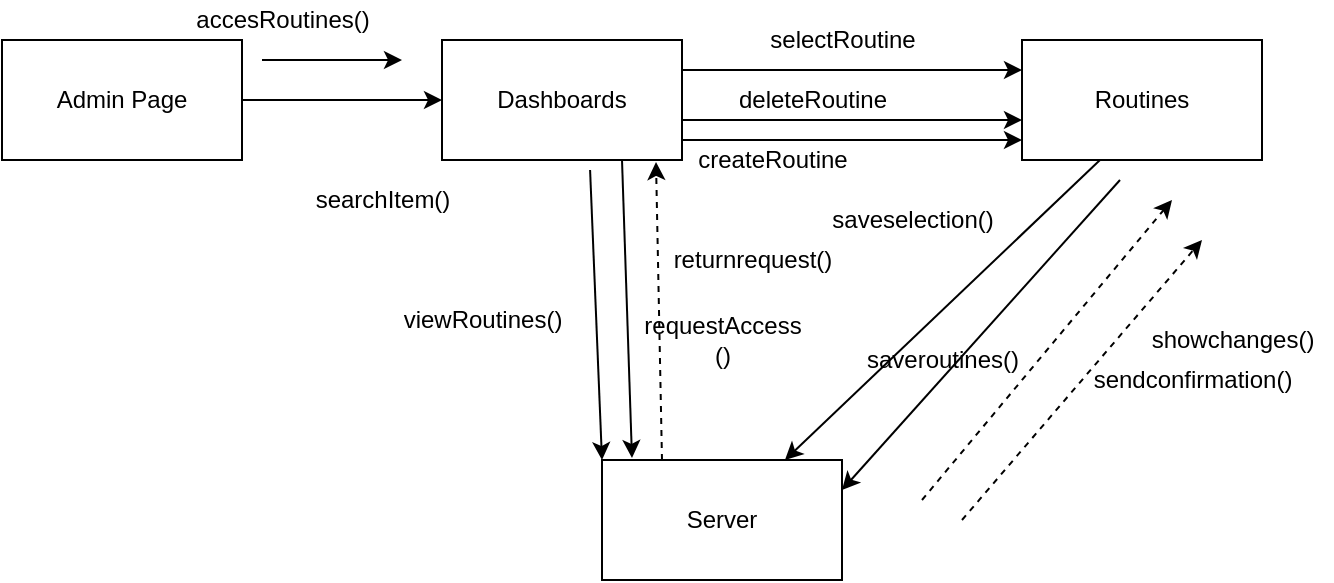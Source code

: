 <mxfile version="14.7.10" type="device"><diagram id="eX7gfXJeRMiKLv2eG85q" name="Page-1"><mxGraphModel dx="1718" dy="393" grid="1" gridSize="10" guides="1" tooltips="1" connect="1" arrows="1" fold="1" page="1" pageScale="1" pageWidth="850" pageHeight="1100" math="0" shadow="0"><root><mxCell id="0"/><mxCell id="1" parent="0"/><mxCell id="UauT5qXptJlOEtOCWqrn-1" value="Dashboards" style="rounded=0;whiteSpace=wrap;html=1;" vertex="1" parent="1"><mxGeometry x="-120" y="130" width="120" height="60" as="geometry"/></mxCell><mxCell id="UauT5qXptJlOEtOCWqrn-2" value="Routines" style="rounded=0;whiteSpace=wrap;html=1;" vertex="1" parent="1"><mxGeometry x="170" y="130" width="120" height="60" as="geometry"/></mxCell><mxCell id="UauT5qXptJlOEtOCWqrn-3" value="Server" style="rounded=0;whiteSpace=wrap;html=1;" vertex="1" parent="1"><mxGeometry x="-40" y="340" width="120" height="60" as="geometry"/></mxCell><mxCell id="UauT5qXptJlOEtOCWqrn-4" value="" style="endArrow=classic;html=1;exitX=0.75;exitY=1;exitDx=0;exitDy=0;entryX=0.125;entryY=-0.017;entryDx=0;entryDy=0;entryPerimeter=0;" edge="1" parent="1" source="UauT5qXptJlOEtOCWqrn-1" target="UauT5qXptJlOEtOCWqrn-3"><mxGeometry width="50" height="50" relative="1" as="geometry"><mxPoint x="190" y="220" as="sourcePoint"/><mxPoint x="240" y="170" as="targetPoint"/></mxGeometry></mxCell><mxCell id="UauT5qXptJlOEtOCWqrn-5" value="" style="endArrow=classic;html=1;exitX=0.325;exitY=1;exitDx=0;exitDy=0;exitPerimeter=0;" edge="1" parent="1" source="UauT5qXptJlOEtOCWqrn-2" target="UauT5qXptJlOEtOCWqrn-3"><mxGeometry width="50" height="50" relative="1" as="geometry"><mxPoint x="190" y="220" as="sourcePoint"/><mxPoint x="240" y="170" as="targetPoint"/></mxGeometry></mxCell><mxCell id="UauT5qXptJlOEtOCWqrn-6" value="" style="endArrow=classic;html=1;entryX=1;entryY=1;entryDx=0;entryDy=0;" edge="1" parent="1"><mxGeometry width="50" height="50" relative="1" as="geometry"><mxPoint x="-210" y="140" as="sourcePoint"/><mxPoint x="-140" y="140" as="targetPoint"/></mxGeometry></mxCell><mxCell id="UauT5qXptJlOEtOCWqrn-7" value="" style="endArrow=classic;html=1;exitX=1;exitY=0.25;exitDx=0;exitDy=0;entryX=0;entryY=0.25;entryDx=0;entryDy=0;" edge="1" parent="1" source="UauT5qXptJlOEtOCWqrn-1" target="UauT5qXptJlOEtOCWqrn-2"><mxGeometry width="50" height="50" relative="1" as="geometry"><mxPoint x="150" y="220" as="sourcePoint"/><mxPoint x="90" y="260" as="targetPoint"/></mxGeometry></mxCell><mxCell id="UauT5qXptJlOEtOCWqrn-8" value="" style="endArrow=classic;html=1;entryX=0;entryY=0.5;entryDx=0;entryDy=0;" edge="1" parent="1" target="UauT5qXptJlOEtOCWqrn-1"><mxGeometry width="50" height="50" relative="1" as="geometry"><mxPoint x="-220" y="160" as="sourcePoint"/><mxPoint x="180" y="250" as="targetPoint"/></mxGeometry></mxCell><mxCell id="UauT5qXptJlOEtOCWqrn-9" value="Admin Page" style="rounded=0;whiteSpace=wrap;html=1;" vertex="1" parent="1"><mxGeometry x="-340" y="130" width="120" height="60" as="geometry"/></mxCell><mxCell id="UauT5qXptJlOEtOCWqrn-10" value="" style="html=1;labelBackgroundColor=#ffffff;startArrow=none;startFill=0;startSize=6;endArrow=classic;endFill=1;endSize=6;jettySize=auto;orthogonalLoop=1;strokeWidth=1;dashed=1;fontSize=14;" edge="1" parent="1"><mxGeometry width="60" height="60" relative="1" as="geometry"><mxPoint x="140" y="370" as="sourcePoint"/><mxPoint x="260" y="230" as="targetPoint"/><Array as="points"/></mxGeometry></mxCell><mxCell id="UauT5qXptJlOEtOCWqrn-11" value="" style="html=1;labelBackgroundColor=#ffffff;startArrow=none;startFill=0;startSize=6;endArrow=classic;endFill=1;endSize=6;jettySize=auto;orthogonalLoop=1;strokeWidth=1;dashed=1;fontSize=14;" edge="1" parent="1"><mxGeometry width="60" height="60" relative="1" as="geometry"><mxPoint x="120" y="360" as="sourcePoint"/><mxPoint x="245" y="210" as="targetPoint"/><Array as="points"/></mxGeometry></mxCell><mxCell id="UauT5qXptJlOEtOCWqrn-12" value="accesRoutines()" style="text;html=1;align=center;verticalAlign=middle;resizable=0;points=[];autosize=1;strokeColor=none;" vertex="1" parent="1"><mxGeometry x="-250" y="110" width="100" height="20" as="geometry"/></mxCell><mxCell id="UauT5qXptJlOEtOCWqrn-13" value="" style="html=1;labelBackgroundColor=#ffffff;startArrow=none;startFill=0;startSize=6;endArrow=classic;endFill=1;endSize=6;jettySize=auto;orthogonalLoop=1;strokeWidth=1;dashed=1;fontSize=14;exitX=0.25;exitY=0;exitDx=0;exitDy=0;" edge="1" parent="1" source="UauT5qXptJlOEtOCWqrn-3"><mxGeometry width="60" height="60" relative="1" as="geometry"><mxPoint x="55" y="240" as="sourcePoint"/><mxPoint x="-13" y="191" as="targetPoint"/><Array as="points"/></mxGeometry></mxCell><mxCell id="UauT5qXptJlOEtOCWqrn-14" value="returnrequest()" style="text;html=1;align=center;verticalAlign=middle;resizable=0;points=[];autosize=1;strokeColor=none;" vertex="1" parent="1"><mxGeometry x="-10" y="230" width="90" height="20" as="geometry"/></mxCell><mxCell id="UauT5qXptJlOEtOCWqrn-15" value="requestAccess&lt;br&gt;()" style="text;html=1;align=center;verticalAlign=middle;resizable=0;points=[];autosize=1;strokeColor=none;" vertex="1" parent="1"><mxGeometry x="-25" y="265" width="90" height="30" as="geometry"/></mxCell><mxCell id="UauT5qXptJlOEtOCWqrn-16" value="" style="endArrow=classic;html=1;exitX=1;exitY=0.25;exitDx=0;exitDy=0;entryX=0;entryY=0.25;entryDx=0;entryDy=0;" edge="1" parent="1"><mxGeometry width="50" height="50" relative="1" as="geometry"><mxPoint y="170" as="sourcePoint"/><mxPoint x="170" y="170" as="targetPoint"/></mxGeometry></mxCell><mxCell id="UauT5qXptJlOEtOCWqrn-17" value="createRoutine" style="text;html=1;align=center;verticalAlign=middle;resizable=0;points=[];autosize=1;strokeColor=none;" vertex="1" parent="1"><mxGeometry y="180" width="90" height="20" as="geometry"/></mxCell><mxCell id="UauT5qXptJlOEtOCWqrn-18" value="deleteRoutine" style="text;html=1;align=center;verticalAlign=middle;resizable=0;points=[];autosize=1;strokeColor=none;" vertex="1" parent="1"><mxGeometry x="20" y="150" width="90" height="20" as="geometry"/></mxCell><mxCell id="UauT5qXptJlOEtOCWqrn-19" value="sendconfirmation()" style="text;html=1;align=center;verticalAlign=middle;resizable=0;points=[];autosize=1;strokeColor=none;" vertex="1" parent="1"><mxGeometry x="200" y="290" width="110" height="20" as="geometry"/></mxCell><mxCell id="UauT5qXptJlOEtOCWqrn-20" value="showchanges()" style="text;html=1;align=center;verticalAlign=middle;resizable=0;points=[];autosize=1;strokeColor=none;" vertex="1" parent="1"><mxGeometry x="225" y="270" width="100" height="20" as="geometry"/></mxCell><mxCell id="UauT5qXptJlOEtOCWqrn-21" value="" style="html=1;labelBackgroundColor=#ffffff;startArrow=none;startFill=0;startSize=6;endArrow=none;endFill=1;endSize=6;jettySize=auto;orthogonalLoop=1;strokeWidth=1;dashed=1;fontSize=14;" edge="1" parent="1"><mxGeometry width="60" height="60" relative="1" as="geometry"><mxPoint x="200" y="300" as="sourcePoint"/><mxPoint x="200" y="300" as="targetPoint"/><Array as="points"/></mxGeometry></mxCell><mxCell id="UauT5qXptJlOEtOCWqrn-22" value="saveselection()" style="text;html=1;align=center;verticalAlign=middle;resizable=0;points=[];autosize=1;strokeColor=none;rotation=0;" vertex="1" parent="1"><mxGeometry x="65" y="210" width="100" height="20" as="geometry"/></mxCell><mxCell id="UauT5qXptJlOEtOCWqrn-24" value="searchItem()" style="text;html=1;align=center;verticalAlign=middle;resizable=0;points=[];autosize=1;strokeColor=none;" vertex="1" parent="1"><mxGeometry x="-190" y="200" width="80" height="20" as="geometry"/></mxCell><mxCell id="UauT5qXptJlOEtOCWqrn-25" value="" style="endArrow=classic;html=1;exitX=1;exitY=0.25;exitDx=0;exitDy=0;entryX=0;entryY=0.25;entryDx=0;entryDy=0;" edge="1" parent="1"><mxGeometry width="50" height="50" relative="1" as="geometry"><mxPoint y="180" as="sourcePoint"/><mxPoint x="170" y="180" as="targetPoint"/></mxGeometry></mxCell><mxCell id="UauT5qXptJlOEtOCWqrn-26" value="selectRoutine" style="text;html=1;align=center;verticalAlign=middle;resizable=0;points=[];autosize=1;strokeColor=none;" vertex="1" parent="1"><mxGeometry x="35" y="120" width="90" height="20" as="geometry"/></mxCell><mxCell id="UauT5qXptJlOEtOCWqrn-27" value="" style="endArrow=classic;html=1;exitX=0.325;exitY=1;exitDx=0;exitDy=0;exitPerimeter=0;entryX=1;entryY=0.25;entryDx=0;entryDy=0;" edge="1" parent="1" target="UauT5qXptJlOEtOCWqrn-3"><mxGeometry width="50" height="50" relative="1" as="geometry"><mxPoint x="219" y="200" as="sourcePoint"/><mxPoint x="67.8" y="320" as="targetPoint"/></mxGeometry></mxCell><mxCell id="UauT5qXptJlOEtOCWqrn-28" value="saveroutines()" style="text;html=1;align=center;verticalAlign=middle;resizable=0;points=[];autosize=1;strokeColor=none;" vertex="1" parent="1"><mxGeometry x="85" y="280" width="90" height="20" as="geometry"/></mxCell><mxCell id="UauT5qXptJlOEtOCWqrn-29" value="" style="endArrow=classic;html=1;exitX=0.617;exitY=1.083;exitDx=0;exitDy=0;entryX=0;entryY=0;entryDx=0;entryDy=0;exitPerimeter=0;" edge="1" parent="1" source="UauT5qXptJlOEtOCWqrn-1" target="UauT5qXptJlOEtOCWqrn-3"><mxGeometry width="50" height="50" relative="1" as="geometry"><mxPoint x="-20" y="200" as="sourcePoint"/><mxPoint x="-15" y="348.98" as="targetPoint"/></mxGeometry></mxCell><mxCell id="UauT5qXptJlOEtOCWqrn-30" value="viewRoutines()" style="text;html=1;align=center;verticalAlign=middle;resizable=0;points=[];autosize=1;strokeColor=none;" vertex="1" parent="1"><mxGeometry x="-145" y="260" width="90" height="20" as="geometry"/></mxCell></root></mxGraphModel></diagram></mxfile>